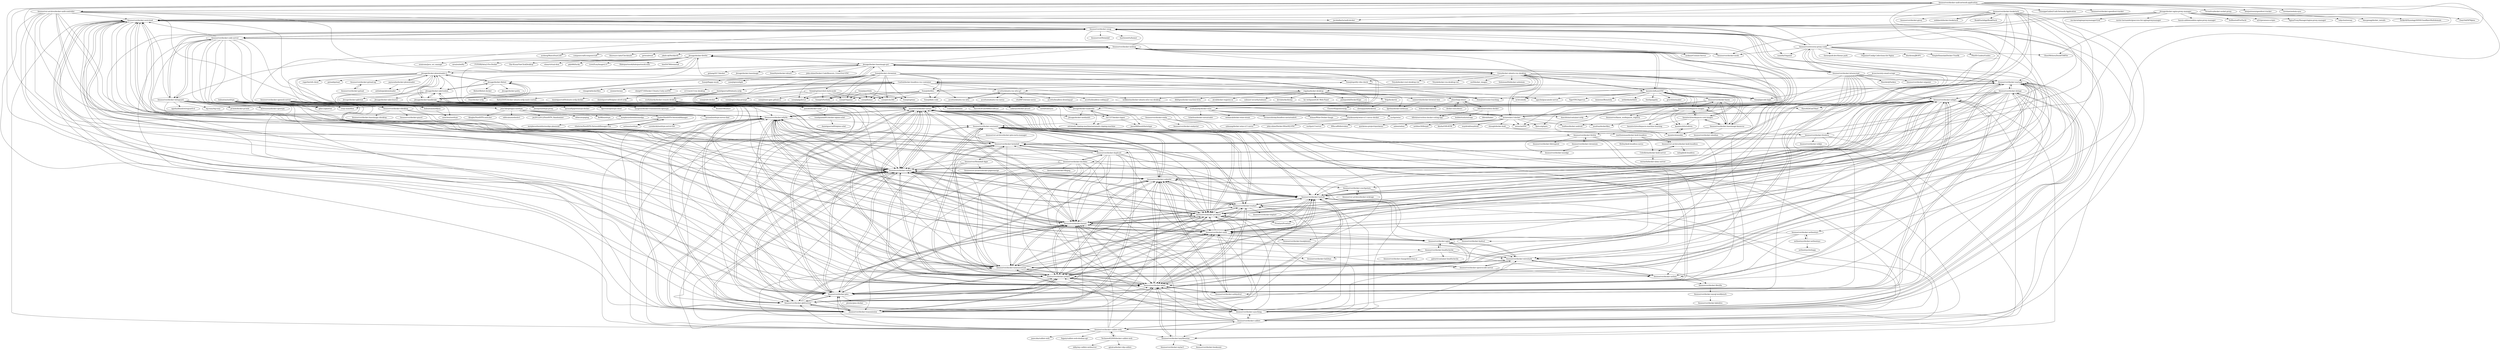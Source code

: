 digraph G {
"linuxserver/docker-bookstack" -> "solidnerd/docker-bookstack"
"linuxserver/docker-bookstack" -> "linuxserver/docker-nextcloud"
"linuxserver/docker-bookstack" -> "BookStackApp/BookStack" ["e"=1]
"linuxserver/docker-bookstack" -> "linuxserver/docker-calibre-web"
"linuxserver/docker-bookstack" -> "linuxserver/docker-mariadb"
"linuxserver/docker-bookstack" -> "linuxserver/docker-grocy" ["e"=1]
"linuxserver/docker-bookstack" -> "linuxserver/docker-duplicati"
"linuxserver/docker-bookstack" -> "linuxserver/docker-jellyfin"
"linuxserver/docker-bookstack" -> "linuxserver/docker-syncthing"
"linuxserver/docker-bookstack" -> "linuxserver/docker-heimdall"
"linuxserver/docker-bookstack" -> "linuxserver/docker-freshrss"
"linuxserver/docker-bookstack" -> "linuxserver/docker-mods" ["e"=1]
"linuxserver/docker-bookstack" -> "linuxserver/docker-code-server"
"linuxserver/docker-bookstack" -> "linuxserver/docker-calibre"
"linuxserver/docker-bookstack" -> "linuxserver/docker-sonarr"
"linuxserver/docker-code-server" -> "linuxserver/docker-nextcloud"
"linuxserver/docker-code-server" -> "linuxserver/docker-swag"
"linuxserver/docker-code-server" -> "linuxserver/docker-radarr"
"linuxserver/docker-code-server" -> "linuxserver/docker-sonarr"
"linuxserver/docker-code-server" -> "linuxserver/docker-homeassistant"
"linuxserver/docker-code-server" -> "linuxserver/docker-wireguard"
"linuxserver/docker-code-server" -> "linuxserver/docker-duplicati"
"linuxserver/docker-code-server" -> "linuxserver/docker-plex"
"linuxserver/docker-code-server" -> "linuxserver/docker-webtop"
"linuxserver/docker-code-server" -> "linuxserver/docker-mods" ["e"=1]
"linuxserver/docker-code-server" -> "linuxserver/docker-rdesktop"
"linuxserver/docker-code-server" -> "linuxserver/docker-heimdall"
"linuxserver/docker-code-server" -> "linuxserver/docker-jellyfin"
"linuxserver/docker-code-server" -> "linuxserver/docker-openvscode-server"
"linuxserver/docker-code-server" -> "linuxserver/docker-transmission"
"bubuntux/nordvpn" -> "bubuntux/nordlynx"
"bubuntux/nordvpn" -> "azinchen/nordvpn"
"bubuntux/nordvpn" -> "Joentje/nordvpn-proxy"
"bubuntux/nordvpn" -> "tprasadtp/protonvpn-docker" ["e"=1]
"bubuntux/nordvpn" -> "dperson/openvpn-client" ["e"=1]
"bubuntux/nordvpn" -> "linuxserver/docker-radarr"
"bubuntux/nordvpn" -> "haugene/docker-transmission-openvpn" ["e"=1]
"bubuntux/nordvpn" -> "linuxserver/docker-sonarr"
"bubuntux/nordvpn" -> "qdm12/gluetun" ["e"=1]
"bubuntux/nordvpn" -> "linuxserver/docker-qbittorrent"
"bubuntux/nordvpn" -> "linuxserver/docker-plex"
"bubuntux/nordvpn" -> "linuxserver/docker-lidarr"
"bubuntux/nordvpn" -> "linuxserver/docker-jackett"
"bubuntux/nordvpn" -> "Readarr/Readarr" ["e"=1]
"bubuntux/nordvpn" -> "jotyGill/openpyn-nordvpn"
"linuxserver-archive/docker-unifi-controller" -> "linuxserver/docker-unifi-network-application"
"linuxserver-archive/docker-unifi-controller" -> "linuxserver/docker-radarr"
"linuxserver-archive/docker-unifi-controller" -> "linuxserver/docker-sonarr"
"linuxserver-archive/docker-unifi-controller" -> "jacobalberty/unifi-docker" ["e"=1]
"linuxserver-archive/docker-unifi-controller" -> "linuxserver/docker-ombi"
"linuxserver-archive/docker-unifi-controller" -> "linuxserver/docker-tautulli"
"linuxserver-archive/docker-unifi-controller" -> "linuxserver/docker-plex"
"linuxserver-archive/docker-unifi-controller" -> "linuxserver/docker-nextcloud"
"linuxserver-archive/docker-unifi-controller" -> "linuxserver/docker-heimdall"
"linuxserver-archive/docker-unifi-controller" -> "linuxserver/docker-jackett"
"linuxserver-archive/docker-unifi-controller" -> "linuxserver/docker-bazarr"
"linuxserver-archive/docker-unifi-controller" -> "linuxserver/docker-lidarr"
"linuxserver-archive/docker-unifi-controller" -> "linuxserver/docker-prowlarr"
"linuxserver-archive/docker-unifi-controller" -> "linuxserver/docker-swag"
"linuxserver-archive/docker-unifi-controller" -> "linuxserver/docker-mariadb"
"linuxserver/docker-lidarr" -> "linuxserver/docker-radarr"
"linuxserver/docker-lidarr" -> "linuxserver/docker-bazarr"
"linuxserver/docker-lidarr" -> "linuxserver/docker-sonarr"
"linuxserver/docker-lidarr" -> "linuxserver/docker-prowlarr"
"linuxserver/docker-lidarr" -> "linuxserver/docker-readarr"
"linuxserver/docker-lidarr" -> "linuxserver/docker-jackett"
"linuxserver/docker-lidarr" -> "linuxserver/docker-tautulli"
"linuxserver/docker-lidarr" -> "linuxserver/docker-sabnzbd"
"linuxserver/docker-lidarr" -> "linuxserver/docker-ombi"
"linuxserver/docker-lidarr" -> "linuxserver/docker-overseerr"
"linuxserver/docker-lidarr" -> "linuxserver/docker-nzbhydra2"
"linuxserver/docker-lidarr" -> "linuxserver/docker-nzbget"
"linuxserver/docker-lidarr" -> "linuxserver/docker-homeassistant"
"linuxserver/docker-lidarr" -> "linuxserver/docker-lazylibrarian"
"linuxserver/docker-lidarr" -> "linuxserver/docker-plex"
"linuxserver/docker-bazarr" -> "linuxserver/docker-radarr"
"linuxserver/docker-bazarr" -> "linuxserver/docker-prowlarr"
"linuxserver/docker-bazarr" -> "linuxserver/docker-sonarr"
"linuxserver/docker-bazarr" -> "linuxserver/docker-lidarr"
"linuxserver/docker-bazarr" -> "linuxserver/docker-readarr"
"linuxserver/docker-bazarr" -> "linuxserver/docker-jackett"
"linuxserver/docker-bazarr" -> "linuxserver/docker-tautulli"
"linuxserver/docker-bazarr" -> "linuxserver/docker-sabnzbd"
"linuxserver/docker-bazarr" -> "linuxserver/docker-overseerr"
"linuxserver/docker-bazarr" -> "linuxserver/docker-ombi"
"linuxserver/docker-bazarr" -> "linuxserver/docker-homeassistant"
"linuxserver/docker-bazarr" -> "linuxserver/docker-nzbget"
"linuxserver/docker-bazarr" -> "linuxserver/docker-jellyfin"
"linuxserver/docker-bazarr" -> "linuxserver/docker-qbittorrent"
"linuxserver/docker-bazarr" -> "linuxserver/docker-plex"
"linuxserver/docker-jellyfin" -> "linuxserver/docker-radarr"
"linuxserver/docker-jellyfin" -> "linuxserver/docker-sonarr"
"linuxserver/docker-jellyfin" -> "linuxserver/docker-prowlarr"
"linuxserver/docker-jellyfin" -> "linuxserver/docker-nextcloud"
"linuxserver/docker-jellyfin" -> "linuxserver/docker-qbittorrent"
"linuxserver/docker-jellyfin" -> "linuxserver/docker-bazarr"
"linuxserver/docker-jellyfin" -> "linuxserver/docker-jackett"
"linuxserver/docker-jellyfin" -> "linuxserver/docker-plex"
"linuxserver/docker-jellyfin" -> "linuxserver/docker-homeassistant"
"linuxserver/docker-jellyfin" -> "linuxserver/docker-lidarr"
"linuxserver/docker-jellyfin" -> "linuxserver/docker-heimdall"
"linuxserver/docker-jellyfin" -> "linuxserver/docker-overseerr"
"linuxserver/docker-jellyfin" -> "linuxserver/docker-transmission"
"linuxserver/docker-jellyfin" -> "linuxserver/docker-sabnzbd"
"linuxserver/docker-jellyfin" -> "linuxserver/docker-readarr"
"linuxserver/reverse-proxy-confs" -> "linuxserver/docker-swag"
"linuxserver/reverse-proxy-confs" -> "linuxserver/docker-mods" ["e"=1]
"linuxserver/reverse-proxy-confs" -> "linuxserver/docker-letsencrypt"
"linuxserver/reverse-proxy-confs" -> "linuxserver/docker-nextcloud"
"linuxserver/reverse-proxy-confs" -> "themepark-dev/theme.park" ["e"=1]
"linuxserver/reverse-proxy-confs" -> "Organizr/Config-Collections-for-Nginx" ["e"=1]
"linuxserver/reverse-proxy-confs" -> "GhostWriters/DockSTARTer" ["e"=1]
"linuxserver/reverse-proxy-confs" -> "blacktwin/JBOPS" ["e"=1]
"linuxserver/reverse-proxy-confs" -> "causefx/Organizr" ["e"=1]
"linuxserver/reverse-proxy-confs" -> "linuxserver/docker-radarr"
"linuxserver/reverse-proxy-confs" -> "linuxserver/docker-sonarr"
"linuxserver/reverse-proxy-confs" -> "SimpleHomelab/Docker-Traefik" ["e"=1]
"linuxserver/reverse-proxy-confs" -> "linuxserver/docker-ombi"
"linuxserver/reverse-proxy-confs" -> "TRaSH-Guides/Guides" ["e"=1]
"linuxserver/reverse-proxy-confs" -> "HaveAGitGat/Tdarr" ["e"=1]
"jlesage/docker-firefox" -> "jlesage/docker-baseimage-gui"
"jlesage/docker-firefox" -> "m1k1o/neko" ["e"=1]
"jlesage/docker-firefox" -> "linuxserver/docker-webtop"
"jlesage/docker-firefox" -> "linuxserver/docker-firefox"
"jlesage/docker-firefox" -> "jlesage/docker-jdownloader-2"
"jlesage/docker-firefox" -> "fcwu/docker-ubuntu-vnc-desktop"
"jlesage/docker-firefox" -> "Hideipnetwork/hideipnetwork-web" ["e"=1]
"jlesage/docker-firefox" -> "bin456789/reinstall" ["e"=1]
"jlesage/docker-firefox" -> "semicons/java_oci_manage" ["e"=1]
"jlesage/docker-firefox" -> "nirui/sshwifty" ["e"=1]
"jlesage/docker-firefox" -> "P3TERX/Aria2-Pro-Docker" ["e"=1]
"jlesage/docker-firefox" -> "Har-Kuun/OneClickDesktop" ["e"=1]
"jlesage/docker-firefox" -> "vdsm/virtual-dsm" ["e"=1]
"jlesage/docker-firefox" -> "gdy666/lucky" ["e"=1]
"jlesage/docker-firefox" -> "icret/EasyImages2.0" ["e"=1]
"linuxserver/docker-calibre" -> "linuxserver/docker-calibre-web"
"linuxserver/docker-calibre" -> "linuxserver/docker-bazarr"
"linuxserver/docker-calibre" -> "linuxserver/docker-readarr"
"linuxserver/docker-calibre" -> "linuxserver/docker-lidarr"
"linuxserver/docker-calibre" -> "linuxserver/docker-tautulli"
"linuxserver/docker-calibre" -> "linuxserver/docker-homeassistant"
"linuxserver/docker-calibre" -> "linuxserver/docker-jackett"
"linuxserver/docker-calibre" -> "linuxserver/docker-sonarr"
"linuxserver/docker-calibre" -> "linuxserver/docker-radarr"
"linuxserver/docker-calibre" -> "linuxserver/docker-prowlarr"
"linuxserver/docker-calibre" -> "linuxserver/docker-syncthing"
"linuxserver/docker-calibre" -> "linuxserver/docker-ombi"
"linuxserver/docker-calibre" -> "linuxserver/docker-nzbget"
"linuxserver/docker-calibre" -> "linuxserver/docker-overseerr"
"linuxserver/docker-calibre" -> "linuxserver/docker-lazylibrarian"
"fcwu/docker-ubuntu-vnc-desktop" -> "ConSol/docker-headless-vnc-container"
"fcwu/docker-ubuntu-vnc-desktop" -> "novnc/noVNC" ["e"=1]
"fcwu/docker-ubuntu-vnc-desktop" -> "mviereck/x11docker"
"fcwu/docker-ubuntu-vnc-desktop" -> "Tiryoh/docker-ros2-desktop-vnc" ["e"=1]
"fcwu/docker-ubuntu-vnc-desktop" -> "budtmo/docker-android" ["e"=1]
"fcwu/docker-ubuntu-vnc-desktop" -> "kasmtech/KasmVNC"
"fcwu/docker-ubuntu-vnc-desktop" -> "jlesage/docker-baseimage-gui"
"fcwu/docker-ubuntu-vnc-desktop" -> "rogaha/docker-desktop"
"fcwu/docker-ubuntu-vnc-desktop" -> "jlesage/docker-firefox"
"fcwu/docker-ubuntu-vnc-desktop" -> "Tiryoh/docker-ros-desktop-vnc" ["e"=1]
"fcwu/docker-ubuntu-vnc-desktop" -> "linuxserver/docker-webtop"
"fcwu/docker-ubuntu-vnc-desktop" -> "jessfraz/dockerfiles" ["e"=1]
"fcwu/docker-ubuntu-vnc-desktop" -> "osrf/docker_images" ["e"=1]
"fcwu/docker-ubuntu-vnc-desktop" -> "accetto/ubuntu-vnc-xfce-g3"
"fcwu/docker-ubuntu-vnc-desktop" -> "SeleniumHQ/docker-selenium" ["e"=1]
"morpheusthewhite/nordpy" -> "morpheusthewhite/nordpy-plasmoid"
"rogaha/docker-desktop" -> "ConSol/docker-headless-vnc-container"
"rogaha/docker-desktop" -> "fcwu/docker-ubuntu-vnc-desktop"
"rogaha/docker-desktop" -> "fgrehm/docker-netbeans"
"rogaha/docker-desktop" -> "sameersbn/docker-browser-box"
"rogaha/docker-desktop" -> "subuser-security/subuser" ["e"=1]
"rogaha/docker-desktop" -> "kevinburke/doony" ["e"=1]
"rogaha/docker-desktop" -> "welkineins/docker-ubuntu-xfce-vnc-desktop"
"rogaha/docker-desktop" -> "lxc-webpanel/LXC-Web-Panel" ["e"=1]
"rogaha/docker-desktop" -> "paimpozhil/DockerX2go"
"rogaha/docker-desktop" -> "Yelp/dockersh"
"rogaha/docker-desktop" -> "ahmetb/go-dexec"
"rogaha/docker-desktop" -> "dhiltgen/docker-machine-kvm" ["e"=1]
"rogaha/docker-desktop" -> "atcol/docker-registry-ui" ["e"=1]
"vfosterm/NordVPN-NetworkManager-Gui" -> "chadsr/NordVPN-NetworkManager"
"linuxserver/Heimdall-Apps" -> "linuxserver/docker-heimdall"
"linuxserver/Heimdall-Apps" -> "linuxserver/docker-radarr"
"linuxserver/Heimdall-Apps" -> "linuxserver-archive/docker-papermerge"
"linuxserver/Heimdall-Apps" -> "linuxserver/docker-homeassistant"
"linuxserver/Heimdall-Apps" -> "linuxserver/docker-jackett"
"jlesage/docker-nginx-proxy-manager" -> "ZoeyVid/NPMplus" ["e"=1]
"jlesage/docker-nginx-proxy-manager" -> "ma-karai/nginxproxymanagerGraf" ["e"=1]
"jlesage/docker-nginx-proxy-manager" -> "linuxserver/docker-nextcloud"
"jlesage/docker-nginx-proxy-manager" -> "xavier-hernandez/goaccess-for-nginxproxymanager" ["e"=1]
"jlesage/docker-nginx-proxy-manager" -> "hassio-addons/addon-nginx-proxy-manager" ["e"=1]
"jlesage/docker-nginx-proxy-manager" -> "SelfhostedPro/Yacht" ["e"=1]
"jlesage/docker-nginx-proxy-manager" -> "ej52/proxmox-scripts" ["e"=1]
"jlesage/docker-nginx-proxy-manager" -> "NginxProxyManager/nginx-proxy-manager" ["e"=1]
"jlesage/docker-nginx-proxy-manager" -> "tobychui/zoraxy" ["e"=1]
"jlesage/docker-nginx-proxy-manager" -> "bmcgonag/docker_installs" ["e"=1]
"jlesage/docker-nginx-proxy-manager" -> "GhostWriters/DockSTARTer" ["e"=1]
"jlesage/docker-nginx-proxy-manager" -> "linuxserver/docker-swag"
"jlesage/docker-nginx-proxy-manager" -> "linuxserver/reverse-proxy-confs"
"jlesage/docker-nginx-proxy-manager" -> "linuxserver/docker-heimdall"
"jlesage/docker-nginx-proxy-manager" -> "mrikirill/SynologyDDNSCloudflareMultidomain" ["e"=1]
"mrzool/nordvpn-server-find" -> "csrednicki/nordvpn-server-list"
"linuxserver/docker-heimdall" -> "linuxserver/docker-jackett"
"linuxserver/docker-heimdall" -> "linuxserver/docker-radarr"
"linuxserver/docker-heimdall" -> "linuxserver/docker-sonarr"
"linuxserver/docker-heimdall" -> "linuxserver/docker-lidarr"
"linuxserver/docker-heimdall" -> "linuxserver/docker-mariadb"
"linuxserver/docker-heimdall" -> "linuxserver/docker-jellyfin"
"linuxserver/docker-heimdall" -> "linuxserver/docker-bazarr"
"linuxserver/docker-heimdall" -> "linuxserver/docker-nextcloud"
"linuxserver/docker-heimdall" -> "linuxserver/Heimdall-Apps"
"linuxserver/docker-heimdall" -> "linuxserver/docker-overseerr"
"linuxserver/docker-heimdall" -> "linuxserver/docker-tautulli"
"linuxserver/docker-heimdall" -> "linuxserver/docker-prowlarr"
"linuxserver/docker-heimdall" -> "linuxserver/docker-duplicati"
"linuxserver/docker-heimdall" -> "linuxserver/docker-transmission"
"linuxserver/docker-heimdall" -> "linuxserver/docker-homeassistant"
"accetto/ubuntu-vnc-xfce" -> "accetto/ubuntu-vnc-xfce-g3"
"ehough/docker-kodi" -> "linuxserver-archive/docker-kodi-headless"
"ehough/docker-kodi" -> "matthuisman/docker-kodi-headless"
"danielguerra69/ubuntu-xrdp" -> "danchitnis/container-xrdp"
"danielguerra69/ubuntu-xrdp" -> "RattyDAVE/docker-ubuntu-xrdp-mate-custom"
"danielguerra69/ubuntu-xrdp" -> "danielguerra69/ubuntu-xrdp-docker"
"danielguerra69/ubuntu-xrdp" -> "danielguerra69/alpine-xfce4-xrdp"
"danielguerra69/ubuntu-xrdp" -> "frxyt/docker-xrdp"
"danielguerra69/ubuntu-xrdp" -> "scottyhardy/docker-remote-desktop"
"jlesage/docker-filebot" -> "jlesage/docker-mkvtoolnix"
"jlesage/docker-filebot" -> "filebot/filebot-docker"
"jlesage/docker-filebot" -> "jlesage/docker-handbrake"
"jlesage/docker-filebot" -> "jlesage/docker-putty"
"jlesage/docker-filebot" -> "jlesage/docker-jdownloader-2"
"linuxserver/docker-healthchecks" -> "linuxserver/docker-nginx"
"linuxserver/docker-healthchecks" -> "linuxserver/docker-fail2ban"
"linuxserver/docker-healthchecks" -> "linuxserver/docker-changedetection.io" ["e"=1]
"linuxserver/docker-healthchecks" -> "linuxserver/docker-wireshark"
"linuxserver/docker-healthchecks" -> "galexrt/container-healthchecks"
"linuxserver/docker-healthchecks" -> "linuxserver/docker-netbox"
"linuxserver/docker-pyload" -> "linuxserver/docker-pyload-ng"
"linuxserver/docker-wireguard" -> "linuxserver/docker-nextcloud"
"linuxserver/docker-wireguard" -> "linuxserver/docker-swag"
"linuxserver/docker-wireguard" -> "ngoduykhanh/wireguard-ui" ["e"=1]
"linuxserver/docker-wireguard" -> "wg-easy/wg-easy" ["e"=1]
"linuxserver/docker-wireguard" -> "linuxserver/docker-jellyfin"
"linuxserver/docker-wireguard" -> "linuxserver/docker-radarr"
"linuxserver/docker-wireguard" -> "linuxserver/docker-sonarr"
"linuxserver/docker-wireguard" -> "pi-hole/docker-pi-hole" ["e"=1]
"linuxserver/docker-wireguard" -> "linuxserver/docker-plex"
"linuxserver/docker-wireguard" -> "linuxserver/docker-qbittorrent"
"linuxserver/docker-wireguard" -> "linuxserver/docker-transmission"
"linuxserver/docker-wireguard" -> "linuxserver/docker-code-server"
"linuxserver/docker-wireguard" -> "crazy-max/diun" ["e"=1]
"linuxserver/docker-wireguard" -> "kylemanna/docker-openvpn" ["e"=1]
"linuxserver/docker-wireguard" -> "qdm12/gluetun" ["e"=1]
"linuxserver/docker-openssh-server" -> "linuxserver/docker-openvscode-server"
"linuxserver/docker-openssh-server" -> "panubo/docker-sshd"
"linuxserver/docker-openssh-server" -> "linuxserver/docker-fail2ban"
"linuxserver/docker-openssh-server" -> "linuxserver/docker-jackett"
"linuxserver/docker-openssh-server" -> "linuxserver/docker-radarr"
"linuxserver/docker-openssh-server" -> "linuxserver/docker-netbox"
"linuxserver/docker-openssh-server" -> "linuxserver/docker-sonarr"
"linuxserver/docker-openssh-server" -> "linuxserver/docker-rdesktop"
"linuxserver/docker-wireshark" -> "linuxserver/docker-netbox"
"linuxserver/docker-wireshark" -> "linuxserver/docker-filezilla"
"linuxserver/docker-wireshark" -> "linuxserver/docker-homeassistant"
"linuxserver/docker-wireshark" -> "linuxserver/docker-openvscode-server"
"linuxserver/docker-wireshark" -> "linuxserver/docker-nginx"
"linuxserver/docker-netbox" -> "linuxserver/docker-wireshark"
"linuxserver/docker-netbox" -> "linuxserver/docker-filezilla"
"solarkennedy/wine-x11-novnc-docker" -> "sykuang/docker-wine-x11-novnc"
"solarkennedy/wine-x11-novnc-docker" -> "john-shine/Docker-WineHQ-VNC"
"kasmtech/KasmVNC" -> "kasmtech/workspaces-images"
"kasmtech/KasmVNC" -> "kasmtech/workspaces-core-images"
"kasmtech/KasmVNC" -> "linuxserver/docker-webtop"
"kasmtech/KasmVNC" -> "linuxserver/docker-baseimage-kasmvnc"
"kasmtech/KasmVNC" -> "novnc/noVNC" ["e"=1]
"kasmtech/KasmVNC" -> "m1k1o/neko" ["e"=1]
"kasmtech/KasmVNC" -> "gravitl/netmaker" ["e"=1]
"kasmtech/KasmVNC" -> "TigerVNC/tigervnc" ["e"=1]
"kasmtech/KasmVNC" -> "fcwu/docker-ubuntu-vnc-desktop"
"kasmtech/KasmVNC" -> "Xpra-org/xpra" ["e"=1]
"kasmtech/KasmVNC" -> "apache/guacamole-server" ["e"=1]
"kasmtech/KasmVNC" -> "immense/Remotely" ["e"=1]
"kasmtech/KasmVNC" -> "netbirdio/netbird" ["e"=1]
"kasmtech/KasmVNC" -> "linuxserver/docker-kasm"
"kasmtech/KasmVNC" -> "fosrl/pangolin" ["e"=1]
"linuxserver/docker-swag" -> "linuxserver/reverse-proxy-confs"
"linuxserver/docker-swag" -> "linuxserver/docker-mods" ["e"=1]
"linuxserver/docker-swag" -> "linuxserver/docker-nextcloud"
"linuxserver/docker-swag" -> "linuxserver/docker-wireguard"
"linuxserver/docker-swag" -> "linuxserver/docker-plex"
"linuxserver/docker-swag" -> "linuxserver/docker-letsencrypt"
"linuxserver/docker-swag" -> "linuxserver/Heimdall" ["e"=1]
"linuxserver/docker-swag" -> "linuxserver/docker-radarr"
"linuxserver/docker-swag" -> "Prowlarr/Prowlarr" ["e"=1]
"linuxserver/docker-swag" -> "crazy-max/diun" ["e"=1]
"linuxserver/docker-swag" -> "bastienwirtz/homer" ["e"=1]
"linuxserver/docker-swag" -> "linuxserver/docker-jellyfin"
"linuxserver/docker-swag" -> "linuxserver/docker-code-server"
"linuxserver/docker-swag" -> "azukaar/Cosmos-Server" ["e"=1]
"linuxserver/docker-swag" -> "causefx/Organizr" ["e"=1]
"linuxserver/docker-rdesktop" -> "linuxserver/docker-baseimage-rdesktop"
"linuxserver/docker-rdesktop" -> "linuxserver/docker-wireshark"
"linuxserver/docker-rdesktop" -> "linuxserver/docker-guacd"
"linuxserver/docker-rdesktop" -> "linuxserver/docker-homeassistant"
"sameersbn/docker-browser-box" -> "fgrehm/docker-netbeans"
"linuxserver/docker-mysql-workbench" -> "linuxserver/docker-kdenlive"
"Soneji/docker-chromium" -> "Soneji/gocode-login"
"Soneji/docker-chromium" -> "Soneji/awesome-teaching"
"Soneji/docker-chromium" -> "Soneji/spotify-vibe-check"
"Soneji/docker-chromium" -> "Soneji/dotfiles"
"Soneji/docker-chromium" -> "Soneji/flappy-musk"
"Soneji/docker-chromium" -> "soneji/echo360"
"Soneji/docker-chromium" -> "soneji/pigallery2"
"Soneji/docker-chromium" -> "Soneji/GPortfolio"
"Soneji/docker-chromium" -> "Soneji/kids-code"
"Soneji/docker-chromium" -> "Soneji/uptime"
"Soneji/docker-chromium" -> "Soneji/uptimerobot-dark-mode"
"Soneji/docker-chromium" -> "soneji/greenlight"
"Soneji/docker-chromium" -> "soneji/ufw-docker"
"Soneji/docker-chromium" -> "soneji/Organizr"
"Soneji/docker-chromium" -> "soneji/homer"
"Yelp/dockersh" -> "sleeepyjack/dockersh"
"Yelp/dockersh" -> "ClusterHQ/powerstrip" ["e"=1]
"matthuisman/docker-kodi-headless" -> "Celedhrim/docker-kodi-server"
"matthuisman/docker-kodi-headless" -> "fhriley/kodi-headless-novnc"
"matthuisman/docker-kodi-headless" -> "linuxserver-archive/docker-kodi-headless"
"scottyhardy/docker-remote-desktop" -> "scottyhardy/docker-wine"
"Soneji/portfolio" -> "soneji/pigallery2"
"Soneji/portfolio" -> "soneji/echo360"
"Soneji/portfolio" -> "Soneji/awesome-teaching"
"Soneji/portfolio" -> "Soneji/uptime"
"Soneji/portfolio" -> "Soneji/GPortfolio"
"Soneji/portfolio" -> "soneji/Organizr"
"Soneji/portfolio" -> "soneji/homer"
"linuxserver/docker-netbootxyz" -> "netbootxyz/docker-netbootxyz"
"linuxserver/docker-netbootxyz" -> "linuxserver/docker-netbox"
"linuxserver/docker-netbootxyz" -> "linuxserver/docker-wireshark"
"linuxserver/docker-netbootxyz" -> "linuxserver/docker-nginx"
"Celedhrim/docker-kodi-server" -> "linuxserver-archive/docker-kodi-headless"
"Celedhrim/docker-kodi-server" -> "wernerb/docker-xbmc-server"
"linuxserver/docker-nzbhydra2" -> "linuxserver/docker-nzbget"
"linuxserver/docker-nzbhydra2" -> "linuxserver/docker-ombi"
"linuxserver/docker-nzbhydra2" -> "linuxserver/docker-sabnzbd"
"linuxserver/docker-nzbhydra2" -> "linuxserver/docker-lidarr"
"Soneji/dotfiles" -> "Soneji/spotify-vibe-check"
"Soneji/dotfiles" -> "Soneji/awesome-teaching"
"Soneji/dotfiles" -> "Soneji/gocode-login"
"Soneji/dotfiles" -> "soneji/echo360"
"Soneji/dotfiles" -> "soneji/pigallery2"
"Soneji/dotfiles" -> "Soneji/GPortfolio"
"Soneji/dotfiles" -> "soneji/Organizr"
"Soneji/dotfiles" -> "soneji/homer"
"Soneji/dotfiles" -> "Soneji/kids-code"
"Soneji/spotify-vibe-check" -> "Soneji/awesome-teaching"
"Soneji/spotify-vibe-check" -> "Soneji/dotfiles"
"Soneji/spotify-vibe-check" -> "Soneji/gocode-login"
"kcsoc/society-email-scrape" -> "Soneji/spotify-vibe-check"
"kcsoc/society-email-scrape" -> "Soneji/gocode-login"
"kcsoc/society-email-scrape" -> "Soneji/awesome-teaching"
"Soneji/uptimerobot-dark-mode" -> "soneji/Organizr"
"Soneji/uptimerobot-dark-mode" -> "soneji/homer"
"Soneji/uptimerobot-dark-mode" -> "soneji/echo360"
"Soneji/uptimerobot-dark-mode" -> "soneji/ufw-docker"
"Soneji/uptimerobot-dark-mode" -> "soneji/noor-gate.github.io"
"Soneji/uptimerobot-dark-mode" -> "soneji/pigallery2"
"Soneji/uptimerobot-dark-mode" -> "Soneji/GPortfolio"
"Soneji/uptimerobot-dark-mode" -> "soneji/spaceship-prompt"
"kasmtech/workspaces-images" -> "kasmtech/workspaces-core-images"
"kasmtech/workspaces-images" -> "kasmtech/KasmVNC"
"kasmtech/workspaces-images" -> "kasmtech/ansible"
"kasmtech/workspaces-images" -> "linuxserver/docker-kasm"
"kasmtech/workspaces-images" -> "linuxserver/docker-baseimage-kasmvnc"
"kasmtech/workspaces-images" -> "kasmtech/terraform"
"kasmtech/workspaces-images" -> "linuxserver/kasm_workspaces_registry"
"kasmtech/workspaces-images" -> "linuxserver/docker-webtop"
"kasmtech/workspaces-images" -> "danchitnis/container-xrdp"
"kasmtech/workspaces-images" -> "kasmtech/workspaces-machine-learning"
"linuxserver/docker-homeassistant" -> "linuxserver/docker-bazarr"
"linuxserver/docker-homeassistant" -> "linuxserver/docker-prowlarr"
"linuxserver/docker-homeassistant" -> "linuxserver/docker-readarr"
"linuxserver/docker-homeassistant" -> "linuxserver/docker-lidarr"
"linuxserver/docker-homeassistant" -> "linuxserver/docker-radarr"
"linuxserver/docker-homeassistant" -> "linuxserver/docker-wireshark"
"linuxserver/docker-homeassistant" -> "linuxserver/docker-syncthing"
"linuxserver/docker-homeassistant" -> "linuxserver/docker-overseerr"
"linuxserver/docker-homeassistant" -> "linuxserver/docker-jellyfin"
"linuxserver/docker-homeassistant" -> "linuxserver/docker-sonarr"
"linuxserver/docker-homeassistant" -> "linuxserver/docker-nextcloud"
"linuxserver/docker-homeassistant" -> "linuxserver/docker-jackett"
"linuxserver/docker-homeassistant" -> "linuxserver/docker-mariadb"
"linuxserver/docker-homeassistant" -> "linuxserver/docker-tautulli"
"linuxserver/docker-homeassistant" -> "linuxserver/docker-ombi"
"linuxserver/docker-plex" -> "linuxserver/docker-sonarr"
"linuxserver/docker-plex" -> "linuxserver/docker-radarr"
"linuxserver/docker-plex" -> "linuxserver/docker-tautulli"
"linuxserver/docker-plex" -> "linuxserver/docker-jackett"
"linuxserver/docker-plex" -> "linuxserver/docker-bazarr"
"linuxserver/docker-plex" -> "linuxserver/docker-sabnzbd"
"linuxserver/docker-plex" -> "linuxserver/docker-prowlarr"
"linuxserver/docker-plex" -> "linuxserver/docker-jellyfin"
"linuxserver/docker-plex" -> "linuxserver/docker-transmission"
"linuxserver/docker-plex" -> "plexinc/pms-docker" ["e"=1]
"linuxserver/docker-plex" -> "linuxserver/docker-nextcloud"
"linuxserver/docker-plex" -> "linuxserver/docker-lidarr"
"linuxserver/docker-plex" -> "linuxserver/docker-qbittorrent"
"linuxserver/docker-plex" -> "linuxserver/docker-nzbget"
"linuxserver/docker-plex" -> "linuxserver/docker-ombi"
"linuxserver/docker-nzbget" -> "linuxserver/docker-ombi"
"linuxserver/docker-nzbget" -> "linuxserver/docker-nzbhydra2"
"linuxserver/docker-nzbget" -> "linuxserver/docker-sonarr"
"linuxserver/docker-nzbget" -> "linuxserver/docker-tautulli"
"linuxserver/docker-nzbget" -> "linuxserver/docker-radarr"
"linuxserver/docker-nzbget" -> "linuxserver/docker-bazarr"
"linuxserver/docker-nzbget" -> "linuxserver/docker-sabnzbd"
"linuxserver/docker-nzbget" -> "linuxserver/docker-lidarr"
"linuxserver/docker-nzbget" -> "linuxserver/docker-hydra2"
"linuxserver/docker-nzbget" -> "linuxserver/docker-jackett"
"linuxserver/docker-nzbget" -> "linuxserver/docker-couchpotato"
"linuxserver/docker-nzbget" -> "linuxserver/docker-prowlarr"
"linuxserver/docker-nzbget" -> "linuxserver/docker-readarr"
"linuxserver/docker-nzbget" -> "linuxserver/docker-lazylibrarian"
"linuxserver/docker-nzbget" -> "linuxserver/docker-plex"
"linuxserver/docker-sonarr" -> "linuxserver/docker-radarr"
"linuxserver/docker-sonarr" -> "linuxserver/docker-prowlarr"
"linuxserver/docker-sonarr" -> "linuxserver/docker-jackett"
"linuxserver/docker-sonarr" -> "linuxserver/docker-bazarr"
"linuxserver/docker-sonarr" -> "linuxserver/docker-lidarr"
"linuxserver/docker-sonarr" -> "linuxserver/docker-sabnzbd"
"linuxserver/docker-sonarr" -> "linuxserver/docker-plex"
"linuxserver/docker-sonarr" -> "linuxserver/docker-tautulli"
"linuxserver/docker-sonarr" -> "linuxserver/docker-nzbget"
"linuxserver/docker-sonarr" -> "linuxserver/docker-qbittorrent"
"linuxserver/docker-sonarr" -> "linuxserver/docker-ombi"
"linuxserver/docker-sonarr" -> "linuxserver/docker-overseerr"
"linuxserver/docker-sonarr" -> "linuxserver/docker-jellyfin"
"linuxserver/docker-sonarr" -> "linuxserver/docker-readarr"
"linuxserver/docker-sonarr" -> "linuxserver/docker-transmission"
"linuxserver/docker-filezilla" -> "linuxserver/docker-mysql-workbench"
"linuxserver/docker-webtop" -> "kasmtech/KasmVNC"
"linuxserver/docker-webtop" -> "linuxserver/docker-baseimage-kasmvnc"
"linuxserver/docker-webtop" -> "m1k1o/neko" ["e"=1]
"linuxserver/docker-webtop" -> "linuxserver/docker-wireguard"
"linuxserver/docker-webtop" -> "aceberg/WatchYourLAN" ["e"=1]
"linuxserver/docker-webtop" -> "linuxserver/docker-code-server"
"linuxserver/docker-webtop" -> "linuxserver/docker-mods" ["e"=1]
"linuxserver/docker-webtop" -> "jlesage/docker-firefox"
"linuxserver/docker-webtop" -> "composecraft/composecraft" ["e"=1]
"linuxserver/docker-webtop" -> "azukaar/Cosmos-Server" ["e"=1]
"linuxserver/docker-webtop" -> "bluewave-labs/Checkmate" ["e"=1]
"linuxserver/docker-webtop" -> "kasmtech/workspaces-images"
"linuxserver/docker-webtop" -> "linuxserver/docker-swag"
"linuxserver/docker-webtop" -> "getwud/wud" ["e"=1]
"linuxserver/docker-webtop" -> "jokob-sk/NetAlertX" ["e"=1]
"linuxserver/docker-prowlarr" -> "linuxserver/docker-radarr"
"linuxserver/docker-prowlarr" -> "linuxserver/docker-sonarr"
"linuxserver/docker-prowlarr" -> "linuxserver/docker-bazarr"
"linuxserver/docker-prowlarr" -> "linuxserver/docker-readarr"
"linuxserver/docker-prowlarr" -> "linuxserver/docker-lidarr"
"linuxserver/docker-prowlarr" -> "linuxserver/docker-overseerr"
"linuxserver/docker-prowlarr" -> "linuxserver/docker-sabnzbd"
"linuxserver/docker-prowlarr" -> "linuxserver/docker-tautulli"
"linuxserver/docker-prowlarr" -> "linuxserver/docker-qbittorrent"
"linuxserver/docker-prowlarr" -> "linuxserver/docker-jackett"
"linuxserver/docker-prowlarr" -> "linuxserver/docker-jellyfin"
"linuxserver/docker-prowlarr" -> "linuxserver/docker-homeassistant"
"linuxserver/docker-prowlarr" -> "linuxserver/docker-plex"
"linuxserver/docker-prowlarr" -> "linuxserver/docker-nzbget"
"linuxserver/docker-prowlarr" -> "Prowlarr/Prowlarr" ["e"=1]
"linuxserver/docker-readarr" -> "linuxserver/docker-prowlarr"
"linuxserver/docker-readarr" -> "linuxserver/docker-lidarr"
"linuxserver/docker-readarr" -> "linuxserver/docker-bazarr"
"linuxserver/docker-readarr" -> "linuxserver/docker-overseerr"
"linuxserver/docker-readarr" -> "linuxserver/docker-radarr"
"linuxserver/docker-readarr" -> "linuxserver/docker-sonarr"
"linuxserver/docker-readarr" -> "linuxserver/docker-homeassistant"
"linuxserver/docker-readarr" -> "linuxserver/docker-tautulli"
"linuxserver/docker-readarr" -> "linuxserver/docker-doplarr"
"linuxserver/docker-readarr" -> "linuxserver/docker-jackett"
"linuxserver/docker-tautulli" -> "linuxserver/docker-ombi"
"linuxserver/docker-tautulli" -> "linuxserver/docker-radarr"
"linuxserver/docker-tautulli" -> "linuxserver/docker-sonarr"
"linuxserver/docker-tautulli" -> "linuxserver/docker-bazarr"
"linuxserver/docker-tautulli" -> "linuxserver/docker-jackett"
"linuxserver/docker-tautulli" -> "linuxserver/docker-nzbget"
"linuxserver/docker-tautulli" -> "linuxserver/docker-prowlarr"
"linuxserver/docker-tautulli" -> "linuxserver/docker-overseerr"
"linuxserver/docker-tautulli" -> "linuxserver/docker-lidarr"
"linuxserver/docker-tautulli" -> "linuxserver/docker-sabnzbd"
"linuxserver/docker-tautulli" -> "linuxserver/docker-plex"
"linuxserver/docker-tautulli" -> "linuxserver/docker-readarr"
"linuxserver/docker-tautulli" -> "linuxserver/docker-mariadb"
"linuxserver/docker-tautulli" -> "linuxserver/docker-hydra2"
"linuxserver/docker-tautulli" -> "linuxserver/docker-couchpotato"
"kasmtech/workspaces-core-images" -> "kasmtech/workspaces-images"
"kasmtech/workspaces-core-images" -> "kasmtech/terraform"
"kasmtech/workspaces-core-images" -> "kasmtech/ansible"
"kasmtech/workspaces-core-images" -> "kasmtech/KasmVNC"
"kasmtech/workspaces-core-images" -> "kasmtech/workspaces-machine-learning"
"kasmtech/workspaces-core-images" -> "linuxserver/docker-baseimage-kasmvnc"
"panubo/docker-sshd" -> "trashpanda001/docker-alpine-sshd"
"panubo/docker-sshd" -> "linuxserver/docker-openssh-server"
"linuxserver/docker-freshrss" -> "linuxserver/docker-overseerr"
"linuxserver/docker-freshrss" -> "linuxserver/docker-lazylibrarian"
"linuxserver/docker-freshrss" -> "linuxserver/docker-tautulli"
"linuxserver/docker-freshrss" -> "linuxserver/docker-heimdall"
"linuxserver/docker-freshrss" -> "linuxserver/docker-wikijs"
"linuxserver/docker-firefox" -> "linuxserver/docker-chromium"
"linuxserver/docker-firefox" -> "linuxserver/docker-netbox"
"linuxserver/docker-firefox" -> "linuxserver/docker-librespeed"
"linuxserver/docker-firefox" -> "linuxserver/docker-wireshark"
"linuxserver/docker-firefox" -> "linuxserver/docker-msedge"
"accetto/ubuntu-vnc-xfce-g3" -> "accetto/ubuntu-vnc-xfce"
"accetto/ubuntu-vnc-xfce-g3" -> "accetto/headless-coding-g3"
"accetto/ubuntu-vnc-xfce-g3" -> "accetto/xubuntu-vnc-novnc"
"accetto/ubuntu-vnc-xfce-g3" -> "vital987/chrome-novnc"
"accetto/ubuntu-vnc-xfce-g3" -> "accetto/headless-drawing-g3"
"linuxserver/docker-overseerr" -> "linuxserver/docker-prowlarr"
"linuxserver/docker-overseerr" -> "linuxserver/docker-tautulli"
"linuxserver/docker-overseerr" -> "linuxserver/docker-bazarr"
"linuxserver/docker-overseerr" -> "linuxserver/docker-readarr"
"linuxserver/docker-overseerr" -> "linuxserver/docker-radarr"
"linuxserver/docker-overseerr" -> "linuxserver/docker-sonarr"
"linuxserver/docker-overseerr" -> "linuxserver/docker-lidarr"
"linuxserver/docker-overseerr" -> "linuxserver/docker-sabnzbd"
"linuxserver/docker-overseerr" -> "linuxserver/docker-homeassistant"
"linuxserver/docker-overseerr" -> "linuxserver-archive/docker-plex-meta-manager"
"linuxserver/docker-overseerr" -> "linuxserver/docker-freshrss"
"kasmtech/terraform" -> "kasmtech/ansible"
"linuxserver/docker-couchpotato" -> "linuxserver-archive/docker-sickrage"
"linuxserver/docker-couchpotato" -> "linuxserver/docker-headphones"
"linuxserver/docker-couchpotato" -> "linuxserver/docker-nzbget"
"linuxserver/docker-couchpotato" -> "linuxserver/docker-sabnzbd"
"linuxserver/docker-couchpotato" -> "linuxserver/docker-tautulli"
"linuxserver/docker-couchpotato" -> "linuxserver/docker-sonarr"
"docker-exec/dexec" -> "ahmetb/go-dexec"
"suchja/wine" -> "suchja/x11server"
"linuxserver/docker-transmission" -> "linuxserver/docker-radarr"
"linuxserver/docker-transmission" -> "linuxserver/docker-jackett"
"linuxserver/docker-transmission" -> "linuxserver/docker-sonarr"
"linuxserver/docker-transmission" -> "linuxserver/docker-plex"
"linuxserver/docker-transmission" -> "linuxserver/docker-prowlarr"
"linuxserver/docker-transmission" -> "linuxserver/docker-jellyfin"
"linuxserver/docker-transmission" -> "linuxserver/docker-lidarr"
"linuxserver/docker-transmission" -> "linuxserver/docker-qbittorrent"
"linuxserver/docker-transmission" -> "linuxserver/docker-heimdall"
"linuxserver/docker-transmission" -> "linuxserver/docker-nzbget"
"linuxserver/docker-transmission" -> "linuxserver/docker-bazarr"
"linuxserver/docker-transmission" -> "linuxserver/docker-sabnzbd"
"linuxserver/docker-transmission" -> "linuxserver/docker-deluge"
"linuxserver/docker-transmission" -> "linuxserver/docker-readarr"
"linuxserver/docker-transmission" -> "linuxserver/docker-nextcloud"
"mviereck/x11docker" -> "fcwu/docker-ubuntu-vnc-desktop"
"mviereck/x11docker" -> "jessfraz/dockerfiles" ["e"=1]
"mviereck/x11docker" -> "ConSol/docker-headless-vnc-container"
"mviereck/x11docker" -> "Xpra-org/xpra" ["e"=1]
"mviereck/x11docker" -> "89luca89/distrobox" ["e"=1]
"mviereck/x11docker" -> "novnc/noVNC" ["e"=1]
"mviereck/x11docker" -> "jlesage/docker-baseimage-gui"
"mviereck/x11docker" -> "quickemu-project/quickemu" ["e"=1]
"mviereck/x11docker" -> "anbox/anbox" ["e"=1]
"mviereck/x11docker" -> "budtmo/docker-android" ["e"=1]
"mviereck/x11docker" -> "ehough/docker-kodi"
"mviereck/x11docker" -> "netblue30/firejail" ["e"=1]
"mviereck/x11docker" -> "kholia/OSX-KVM" ["e"=1]
"mviereck/x11docker" -> "waydroid/waydroid" ["e"=1]
"mviereck/x11docker" -> "linuxserver/docker-webtop"
"linuxserver/docker-syncthing" -> "linuxserver/docker-homeassistant"
"linuxserver/docker-syncthing" -> "linuxserver/docker-mariadb"
"linuxserver/docker-syncthing" -> "linuxserver/docker-lidarr"
"linuxserver/docker-syncthing" -> "linuxserver/docker-radarr"
"linuxserver/docker-syncthing" -> "linuxserver/docker-readarr"
"linuxserver/docker-syncthing" -> "linuxserver/docker-bazarr"
"linuxserver/docker-syncthing" -> "linuxserver/docker-prowlarr"
"linuxserver/docker-syncthing" -> "linuxserver/docker-sonarr"
"linuxserver/docker-syncthing" -> "linuxserver/docker-nextcloud"
"linuxserver/docker-syncthing" -> "linuxserver/docker-nginx"
"linuxserver/docker-syncthing" -> "linuxserver/docker-jellyfin"
"linuxserver/docker-syncthing" -> "linuxserver/docker-wireshark"
"linuxserver/docker-syncthing" -> "linuxserver/docker-tautulli"
"linuxserver/docker-syncthing" -> "linuxserver/docker-calibre"
"linuxserver/docker-syncthing" -> "linuxserver/docker-jackett"
"linuxserver/docker-openvscode-server" -> "linuxserver/docker-wireshark"
"linuxserver/docker-openvscode-server" -> "linuxserver/docker-netbox"
"linuxserver/docker-deluge" -> "linuxserver/docker-sonarr"
"linuxserver/docker-deluge" -> "linuxserver/docker-radarr"
"linuxserver/docker-deluge" -> "linuxserver/docker-jackett"
"linuxserver/docker-deluge" -> "linuxserver/docker-bazarr"
"linuxserver/docker-deluge" -> "linuxserver/docker-nzbget"
"linuxserver/docker-deluge" -> "linuxserver/docker-prowlarr"
"linuxserver/docker-deluge" -> "linuxserver/docker-lidarr"
"linuxserver/docker-deluge" -> "linuxserver/docker-mariadb"
"linuxserver/docker-deluge" -> "linuxserver/docker-sabnzbd"
"linuxserver/docker-deluge" -> "linuxserver/docker-homeassistant"
"linuxserver/docker-deluge" -> "linuxserver/docker-ombi"
"linuxserver/docker-deluge" -> "linuxserver/docker-heimdall"
"linuxserver/docker-deluge" -> "linuxserver/docker-tautulli"
"linuxserver/docker-deluge" -> "linuxserver/docker-plex"
"linuxserver/docker-deluge" -> "linuxserver/docker-transmission"
"ConSol/docker-headless-vnc-container" -> "fcwu/docker-ubuntu-vnc-desktop"
"ConSol/docker-headless-vnc-container" -> "novnc/noVNC" ["e"=1]
"ConSol/docker-headless-vnc-container" -> "rogaha/docker-desktop"
"ConSol/docker-headless-vnc-container" -> "mviereck/x11docker"
"ConSol/docker-headless-vnc-container" -> "accetto/ubuntu-vnc-xfce-g3"
"ConSol/docker-headless-vnc-container" -> "chenjr0719/Docker-Ubuntu-Unity-noVNC"
"ConSol/docker-headless-vnc-container" -> "accetto/ubuntu-vnc-xfce"
"ConSol/docker-headless-vnc-container" -> "kasmtech/KasmVNC"
"ConSol/docker-headless-vnc-container" -> "x11vnc/x11vnc-desktop"
"ConSol/docker-headless-vnc-container" -> "danielguerra69/ubuntu-xrdp"
"ConSol/docker-headless-vnc-container" -> "jlesage/docker-firefox"
"ConSol/docker-headless-vnc-container" -> "vimagick/dockerfiles" ["e"=1]
"ConSol/docker-headless-vnc-container" -> "siomiz/chrome"
"ConSol/docker-headless-vnc-container" -> "apache/guacamole-server" ["e"=1]
"ConSol/docker-headless-vnc-container" -> "welkineins/docker-ubuntu-xfce-vnc-desktop"
"linuxserver/docker-pyload-ng" -> "linuxserver/docker-pyload"
"linuxserver/docker-sabnzbd" -> "linuxserver/docker-sonarr"
"linuxserver/docker-sabnzbd" -> "linuxserver/docker-radarr"
"linuxserver/docker-sabnzbd" -> "linuxserver/docker-prowlarr"
"linuxserver/docker-sabnzbd" -> "linuxserver/docker-bazarr"
"linuxserver/docker-sabnzbd" -> "linuxserver/docker-tautulli"
"linuxserver/docker-sabnzbd" -> "linuxserver/docker-lidarr"
"linuxserver/docker-sabnzbd" -> "linuxserver/docker-nzbhydra2"
"linuxserver/docker-sabnzbd" -> "linuxserver/docker-jackett"
"linuxserver/docker-sabnzbd" -> "linuxserver/docker-nzbget"
"linuxserver/docker-sabnzbd" -> "linuxserver/docker-overseerr"
"linuxserver/docker-sabnzbd" -> "linuxserver/docker-plex"
"linuxserver/docker-sabnzbd" -> "linuxserver/docker-couchpotato"
"linuxserver/docker-sabnzbd" -> "linuxserver/docker-ombi"
"linuxserver/docker-sabnzbd" -> "linuxserver/docker-readarr"
"linuxserver/docker-sabnzbd" -> "linuxserver/docker-jellyfin"
"linuxserver/docker-mariadb" -> "linuxserver/docker-nextcloud"
"linuxserver/docker-mariadb" -> "linuxserver/docker-nginx"
"linuxserver/docker-mariadb" -> "linuxserver/docker-ombi"
"linuxserver/docker-mariadb" -> "linuxserver/docker-syncthing"
"linuxserver/docker-mariadb" -> "linuxserver/docker-tautulli"
"linuxserver/docker-mariadb" -> "linuxserver/docker-lidarr"
"linuxserver/docker-mariadb" -> "linuxserver/docker-heimdall"
"linuxserver/docker-mariadb" -> "linuxserver/docker-radarr"
"linuxserver/docker-mariadb" -> "linuxserver/docker-jackett"
"linuxserver/docker-mariadb" -> "linuxserver/docker-homeassistant"
"linuxserver/docker-mariadb" -> "linuxserver/docker-deluge"
"linuxserver/docker-mariadb" -> "linuxserver/docker-nzbhydra2"
"linuxserver/docker-mariadb" -> "linuxserver/docker-bazarr"
"linuxserver/docker-mariadb" -> "linuxserver/docker-plex"
"linuxserver/docker-mariadb" -> "linuxserver/docker-wireshark"
"linuxserver/docker-nginx" -> "linuxserver/docker-mariadb"
"linuxserver/docker-nginx" -> "linuxserver/docker-ombi"
"linuxserver/docker-nginx" -> "linuxserver/docker-wireshark"
"linuxserver/docker-nginx" -> "linuxserver/docker-healthchecks"
"linuxserver/docker-nginx" -> "linuxserver/docker-lidarr"
"linuxserver/docker-nginx" -> "linuxserver/docker-nextcloud"
"linuxserver/docker-nginx" -> "linuxserver/docker-tautulli"
"linuxserver/docker-jackett" -> "linuxserver/docker-radarr"
"linuxserver/docker-jackett" -> "linuxserver/docker-sonarr"
"linuxserver/docker-jackett" -> "linuxserver/docker-lidarr"
"linuxserver/docker-jackett" -> "linuxserver/docker-bazarr"
"linuxserver/docker-jackett" -> "linuxserver/docker-tautulli"
"linuxserver/docker-jackett" -> "linuxserver/docker-ombi"
"linuxserver/docker-jackett" -> "linuxserver/docker-prowlarr"
"linuxserver/docker-jackett" -> "linuxserver/docker-plex"
"linuxserver/docker-jackett" -> "linuxserver/docker-sabnzbd"
"linuxserver/docker-jackett" -> "linuxserver/docker-transmission"
"linuxserver/docker-jackett" -> "linuxserver/docker-deluge"
"linuxserver/docker-jackett" -> "linuxserver/docker-heimdall"
"linuxserver/docker-jackett" -> "linuxserver/docker-jellyfin"
"linuxserver/docker-jackett" -> "linuxserver/docker-qbittorrent"
"linuxserver/docker-jackett" -> "linuxserver/docker-nzbget"
"bubuntux/nordlynx" -> "bubuntux/nordvpn"
"bubuntux/nordlynx" -> "azinchen/nordvpn"
"netbootxyz/docker-netbootxyz" -> "netbootxyz/webapp"
"netbootxyz/docker-netbootxyz" -> "linuxserver/docker-netbootxyz"
"linuxserver-archive/docker-sickrage" -> "linuxserver/docker-couchpotato"
"linuxserver-archive/docker-kodi-headless" -> "Celedhrim/docker-kodi-server"
"linuxserver-archive/docker-kodi-headless" -> "milaq/kodi-headless"
"kasmtech/ansible" -> "kasmtech/terraform"
"trashpanda001/docker-alpine-sshd" -> "danielguerra69/alpine-sshd"
"linuxserver/docker-baseimage-kasmvnc" -> "linuxserver/docker-kasm"
"linuxserver/docker-baseimage-kasmvnc" -> "linuxserver/docker-webtop"
"linuxserver/docker-baseimage-kasmvnc" -> "kasmtech/KasmVNC"
"linuxserver/docker-baseimage-kasmvnc" -> "kasmtech/workspaces-images"
"linuxserver/docker-baseimage-kasmvnc" -> "kasmtech/workspaces-core-images"
"linuxserver/docker-baseimage-kasmvnc" -> "linuxserver/docker-obsidian" ["e"=1]
"linuxserver/docker-baseimage-kasmvnc" -> "linuxserver/docker-firefox"
"linuxserver/docker-kasm" -> "linuxserver/docker-netbox"
"linuxserver/docker-kasm" -> "linuxserver/docker-baseimage-kasmvnc"
"linuxserver/docker-kasm" -> "kasmtech/workspaces-images"
"linuxserver/docker-kasm" -> "linuxserver/kasm_workspaces_registry"
"linuxserver/docker-kasm" -> "linuxserver/docker-homeassistant"
"linuxserver/docker-kasm" -> "kasmtech/terraform"
"ahmetb/go-dexec" -> "docker-exec/dexec"
"ahmetb/go-dexec" -> "bfirsh/serverless-docker"
"ahmetb/go-dexec" -> "bfirsh/serverless-docker-voting-app"
"ahmetb/go-dexec" -> "bobziuchkovski/writ" ["e"=1]
"linuxserver/docker-nextcloud" -> "linuxserver/docker-mariadb"
"linuxserver/docker-nextcloud" -> "linuxserver/docker-jellyfin"
"linuxserver/docker-nextcloud" -> "linuxserver/docker-radarr"
"linuxserver/docker-nextcloud" -> "linuxserver/docker-sonarr"
"linuxserver/docker-nextcloud" -> "linuxserver/docker-jackett"
"linuxserver/docker-nextcloud" -> "linuxserver/docker-plex"
"linuxserver/docker-nextcloud" -> "linuxserver/docker-homeassistant"
"linuxserver/docker-nextcloud" -> "linuxserver/docker-bazarr"
"linuxserver/docker-nextcloud" -> "linuxserver/docker-heimdall"
"linuxserver/docker-nextcloud" -> "linuxserver/docker-nginx"
"linuxserver/docker-nextcloud" -> "linuxserver/docker-lidarr"
"linuxserver/docker-nextcloud" -> "linuxserver/docker-swag"
"linuxserver/docker-nextcloud" -> "linuxserver/docker-prowlarr"
"linuxserver/docker-nextcloud" -> "linuxserver/docker-syncthing"
"linuxserver/docker-nextcloud" -> "linuxserver/docker-tautulli"
"Technosoft2000/docker-calibre-web" -> "oldiy/my-calibre-webserver"
"Technosoft2000/docker-calibre-web" -> "linuxserver/docker-calibre-web"
"Technosoft2000/docker-calibre-web" -> "aptalca/docker-rdp-calibre" ["e"=1]
"linuxserver/docker-unifi-network-application" -> "linuxserver-archive/docker-unifi-controller"
"linuxserver/docker-unifi-network-application" -> "jacobalberty/unifi-docker" ["e"=1]
"linuxserver/docker-unifi-network-application" -> "GiuseppeGalilei/Unifi-Network-Application"
"linuxserver/docker-unifi-network-application" -> "linuxserver/docker-prowlarr"
"linuxserver/docker-unifi-network-application" -> "linuxserver/docker-speedtest-tracker" ["e"=1]
"linuxserver/docker-unifi-network-application" -> "linuxserver/docker-nextcloud"
"linuxserver/docker-unifi-network-application" -> "Tecnativa/docker-socket-proxy" ["e"=1]
"linuxserver/docker-unifi-network-application" -> "alexjustesen/speedtest-tracker" ["e"=1]
"linuxserver/docker-unifi-network-application" -> "linuxserver/docker-radarr"
"linuxserver/docker-unifi-network-application" -> "linuxserver/docker-lidarr"
"linuxserver/docker-unifi-network-application" -> "linuxserver/docker-homeassistant"
"linuxserver/docker-unifi-network-application" -> "linuxserver/docker-netbootxyz"
"linuxserver/docker-unifi-network-application" -> "linuxserver/docker-sonarr"
"linuxserver/docker-unifi-network-application" -> "lovelaze/nebula-sync" ["e"=1]
"linuxserver/docker-unifi-network-application" -> "linuxserver/docker-jellyfin"
"linuxserver/docker-letsencrypt" -> "linuxserver/docker-nextcloud"
"linuxserver/docker-letsencrypt" -> "linuxserver/reverse-proxy-confs"
"linuxserver/docker-letsencrypt" -> "linuxserver/docker-mariadb"
"linuxserver/docker-letsencrypt" -> "linuxserver/docker-swag"
"linuxserver/docker-letsencrypt" -> "linuxserver/docker-tautulli"
"linuxserver/docker-letsencrypt" -> "linuxserver/docker-sonarr"
"linuxserver/docker-letsencrypt" -> "linuxserver/docker-nginx"
"linuxserver/docker-letsencrypt" -> "linuxserver/docker-radarr"
"linuxserver/docker-letsencrypt" -> "linuxserver/docker-plex"
"linuxserver/docker-letsencrypt" -> "linuxserver/docker-ombi"
"linuxserver/docker-letsencrypt" -> "linuxserver/docker-jackett"
"linuxserver/docker-letsencrypt" -> "linuxserver/docker-nzbget"
"linuxserver/docker-letsencrypt" -> "linuxserver/docker-duckdns"
"linuxserver/docker-letsencrypt" -> "Boerderij/Varken" ["e"=1]
"linuxserver/docker-letsencrypt" -> "linuxserver/docker-organizr"
"linuxserver/docker-lazylibrarian" -> "linuxserver/docker-lidarr"
"linuxserver/docker-lazylibrarian" -> "linuxserver/docker-mylar3"
"linuxserver/docker-lazylibrarian" -> "linuxserver/docker-booksonic"
"linuxserver/docker-lazylibrarian" -> "linuxserver/docker-bazarr"
"linuxserver/docker-chromium" -> "linuxserver/docker-firefox"
"linuxserver/docker-chromium" -> "linuxserver/docker-msedge"
"solidnerd/docker-bookstack" -> "linuxserver/docker-bookstack"
"linuxserver/docker-duckdns" -> "linuxserver/docker-jackett"
"linuxserver/docker-duckdns" -> "linuxserver/docker-nextcloud"
"linuxserver/docker-duckdns" -> "linuxserver/docker-syncthing"
"linuxserver/docker-duckdns" -> "linuxserver/docker-heimdall"
"linuxserver/docker-duckdns" -> "linuxserver/docker-transmission"
"linuxserver/docker-duckdns" -> "linuxserver/docker-duplicati"
"linuxserver/docker-duckdns" -> "linuxserver/docker-plex"
"linuxserver/docker-duckdns" -> "linuxserver/docker-jellyfin"
"linuxserver/docker-duckdns" -> "linuxserver/docker-bazarr"
"linuxserver/docker-duckdns" -> "linuxserver/docker-mariadb"
"linuxserver/docker-duckdns" -> "linuxserver/docker-ffmpeg" ["e"=1]
"linuxserver/docker-duckdns" -> "linuxserver/docker-nginx"
"linuxserver/docker-duckdns" -> "linuxserver/docker-radarr"
"linuxserver/docker-duckdns" -> "linuxserver/docker-prowlarr"
"linuxserver/docker-duckdns" -> "linuxserver/docker-homeassistant"
"bfirsh/serverless-docker" -> "bfirsh/serverless-docker-voting-app"
"bfirsh/serverless-docker" -> "ahmetb/go-dexec"
"bfirsh/serverless-docker" -> "buildertools/entropy"
"bfirsh/serverless-docker" -> "bfirsh/funker"
"linuxserver/docker-radarr" -> "linuxserver/docker-sonarr"
"linuxserver/docker-radarr" -> "linuxserver/docker-prowlarr"
"linuxserver/docker-radarr" -> "linuxserver/docker-jackett"
"linuxserver/docker-radarr" -> "linuxserver/docker-bazarr"
"linuxserver/docker-radarr" -> "linuxserver/docker-lidarr"
"linuxserver/docker-radarr" -> "linuxserver/docker-sabnzbd"
"linuxserver/docker-radarr" -> "linuxserver/docker-tautulli"
"linuxserver/docker-radarr" -> "linuxserver/docker-plex"
"linuxserver/docker-radarr" -> "linuxserver/docker-ombi"
"linuxserver/docker-radarr" -> "linuxserver/docker-jellyfin"
"linuxserver/docker-radarr" -> "linuxserver/docker-qbittorrent"
"linuxserver/docker-radarr" -> "linuxserver/docker-nzbget"
"linuxserver/docker-radarr" -> "linuxserver/docker-overseerr"
"linuxserver/docker-radarr" -> "linuxserver/docker-readarr"
"linuxserver/docker-radarr" -> "linuxserver/docker-transmission"
"linuxserver/docker-ombi" -> "linuxserver/docker-tautulli"
"linuxserver/docker-ombi" -> "linuxserver/docker-nzbget"
"linuxserver/docker-ombi" -> "linuxserver/docker-radarr"
"linuxserver/docker-ombi" -> "linuxserver/docker-nzbhydra2"
"linuxserver/docker-ombi" -> "linuxserver/docker-jackett"
"linuxserver/docker-ombi" -> "linuxserver/docker-sonarr"
"linuxserver/docker-ombi" -> "linuxserver/docker-lidarr"
"linuxserver/docker-ombi" -> "linuxserver/docker-bazarr"
"linuxserver/docker-ombi" -> "linuxserver/docker-mariadb"
"linuxserver/docker-ombi" -> "linuxserver/docker-hydra2"
"linuxserver/docker-ombi" -> "linuxserver/docker-sabnzbd"
"linuxserver/docker-ombi" -> "linuxserver/docker-headphones"
"linuxserver/docker-ombi" -> "linuxserver/docker-nginx"
"linuxserver/docker-ombi" -> "linuxserver/docker-prowlarr"
"jlesage/docker-baseimage-gui" -> "jlesage/docker-firefox"
"jlesage/docker-baseimage-gui" -> "gshang2017/docker" ["e"=1]
"jlesage/docker-baseimage-gui" -> "jlesage/docker-jdownloader-2"
"jlesage/docker-baseimage-gui" -> "jlesage/docker-baseimage"
"jlesage/docker-baseimage-gui" -> "jlesage/docker-makemkv"
"jlesage/docker-baseimage-gui" -> "jlesage/docker-handbrake"
"jlesage/docker-baseimage-gui" -> "linuxserver/docker-baseimage-kasmvnc"
"jlesage/docker-baseimage-gui" -> "mviereck/x11docker"
"jlesage/docker-baseimage-gui" -> "DomiStyle/docker-idrac6" ["e"=1]
"jlesage/docker-baseimage-gui" -> "fcwu/docker-ubuntu-vnc-desktop"
"jlesage/docker-baseimage-gui" -> "john-shine/Docker-CodeWeavers_CrossOver-VNC" ["e"=1]
"jlesage/docker-baseimage-gui" -> "Soneji/docker-chromium"
"jlesage/docker-baseimage-gui" -> "linuxserver/docker-webtop"
"jlesage/docker-baseimage-gui" -> "jlesage/docker-filebot"
"jlesage/docker-baseimage-gui" -> "scottyhardy/docker-wine"
"rix1337/docker-ripper" -> "jlesage/docker-makemkv"
"rix1337/docker-ripper" -> "automatic-ripping-machine/automatic-ripping-machine" ["e"=1]
"rix1337/docker-ripper" -> "JasonMillward/Autorippr"
"jaymoulin/docker-jdownloader" -> "antlafarge/jdownloader"
"jaymoulin/docker-jdownloader" -> "jlesage/docker-jdownloader-2"
"linuxserver/docker-calibre-web" -> "linuxserver/docker-calibre"
"linuxserver/docker-calibre-web" -> "janeczku/calibre-web" ["e"=1]
"linuxserver/docker-calibre-web" -> "linuxserver/docker-lidarr"
"linuxserver/docker-calibre-web" -> "fugary/calibre-web-douban-api" ["e"=1]
"linuxserver/docker-calibre-web" -> "linuxserver/docker-radarr"
"linuxserver/docker-calibre-web" -> "linuxserver/docker-sonarr"
"linuxserver/docker-calibre-web" -> "linuxserver/docker-bazarr"
"linuxserver/docker-calibre-web" -> "Technosoft2000/docker-calibre-web"
"linuxserver/docker-calibre-web" -> "linuxserver/docker-nextcloud"
"linuxserver/docker-calibre-web" -> "linuxserver/docker-qbittorrent"
"linuxserver/docker-calibre-web" -> "linuxserver/docker-jackett"
"linuxserver/docker-calibre-web" -> "linuxserver/docker-jellyfin"
"linuxserver/docker-calibre-web" -> "linuxserver/docker-plex"
"linuxserver/docker-calibre-web" -> "linuxserver/docker-lazylibrarian"
"linuxserver/docker-calibre-web" -> "linuxserver/docker-mariadb"
"linuxserver/docker-duplicati" -> "linuxserver/docker-heimdall"
"linuxserver/docker-duplicati" -> "linuxserver/docker-radarr"
"linuxserver/docker-duplicati" -> "linuxserver/docker-sonarr"
"linuxserver/docker-duplicati" -> "linuxserver/docker-bazarr"
"linuxserver/docker-duplicati" -> "linuxserver/docker-healthchecks"
"linuxserver/docker-duplicati" -> "linuxserver/docker-wireshark"
"linuxserver/docker-duplicati" -> "linuxserver/docker-syncthing"
"linuxserver/docker-duplicati" -> "linuxserver/docker-jackett"
"linuxserver/docker-duplicati" -> "linuxserver/docker-lidarr"
"linuxserver/docker-duplicati" -> "linuxserver/docker-duckdns"
"linuxserver/docker-duplicati" -> "linuxserver/docker-ombi"
"linuxserver/docker-duplicati" -> "linuxserver/docker-tautulli"
"linuxserver/docker-duplicati" -> "linuxserver/docker-jellyfin"
"linuxserver/docker-duplicati" -> "linuxserver/docker-nzbget"
"linuxserver/docker-duplicati" -> "linuxserver/docker-nextcloud"
"scottyhardy/docker-wine" -> "scottyhardy/docker-remote-desktop"
"scottyhardy/docker-wine" -> "tickelton/docker-metatrader" ["e"=1]
"scottyhardy/docker-wine" -> "webanck/docker-wine-steam"
"scottyhardy/docker-wine" -> "nevmerzhitsky/headless-metatrader4" ["e"=1]
"scottyhardy/docker-wine" -> "solarkennedy/wine-x11-novnc-docker"
"scottyhardy/docker-wine" -> "mviereck/x11docker"
"scottyhardy/docker-wine" -> "leimao/Wine-Docker-Image"
"scottyhardy/docker-wine" -> "jlesage/docker-baseimage-gui"
"scottyhardy/docker-wine" -> "suchja/wine"
"jotyGill/openpyn-nordvpn" -> "nstinus/nordvpn"
"jotyGill/openpyn-nordvpn" -> "chadsr/NordVPN-NetworkManager"
"jotyGill/openpyn-nordvpn" -> "mrzool/nordvpn-server-find"
"jotyGill/openpyn-nordvpn" -> "kboghe/NordVPN-switcher"
"jotyGill/openpyn-nordvpn" -> "morpheusthewhite/nordpy"
"jotyGill/openpyn-nordvpn" -> "editicalu/nordselect"
"jotyGill/openpyn-nordvpn" -> "jm20122012/NordVPN_Randomizer"
"jotyGill/openpyn-nordvpn" -> "drbeco/vpnping"
"jotyGill/openpyn-nordvpn" -> "lbr88/nordvpn"
"jotyGill/openpyn-nordvpn" -> "bubuntux/nordvpn"
"linuxserver/docker-qbittorrent" -> "linuxserver/docker-sonarr"
"linuxserver/docker-qbittorrent" -> "linuxserver/docker-radarr"
"linuxserver/docker-qbittorrent" -> "linuxserver/docker-prowlarr"
"linuxserver/docker-qbittorrent" -> "linuxserver/docker-jellyfin"
"linuxserver/docker-qbittorrent" -> "linuxserver/docker-bazarr"
"linuxserver/docker-qbittorrent" -> "linuxserver/docker-jackett"
"linuxserver/docker-qbittorrent" -> "linuxserver/docker-plex"
"linuxserver/docker-qbittorrent" -> "linuxserver/docker-lidarr"
"linuxserver/docker-qbittorrent" -> "linuxserver/docker-transmission"
"linuxserver/docker-qbittorrent" -> "linuxserver/docker-readarr"
"linuxserver/docker-qbittorrent" -> "linuxserver/docker-nextcloud"
"linuxserver/docker-qbittorrent" -> "linuxserver/docker-sabnzbd"
"linuxserver/docker-qbittorrent" -> "linuxserver/docker-homeassistant"
"linuxserver/docker-qbittorrent" -> "linuxserver/docker-syncthing"
"linuxserver/docker-qbittorrent" -> "linuxserver/docker-tautulli"
"linuxserver/docker-emby" -> "linuxserver/docker-overseerr"
"linuxserver/docker-emby" -> "linuxserver/docker-embystat"
"linuxserver/docker-emby" -> "linuxserver/docker-homeassistant"
"linuxserver/docker-emby" -> "linuxserver/docker-readarr"
"linuxserver/docker-emby" -> "linuxserver/docker-lidarr"
"jlesage/docker-handbrake" -> "jlesage/docker-makemkv"
"jlesage/docker-handbrake" -> "jlesage/docker-mkvtoolnix"
"jlesage/docker-handbrake" -> "jlesage/docker-filebot"
"jlesage/docker-handbrake" -> "jlesage/docker-jdownloader-2"
"jlesage/docker-handbrake" -> "HaveAGitGat/Tdarr" ["e"=1]
"jlesage/docker-handbrake" -> "Unmanic/unmanic" ["e"=1]
"jlesage/docker-handbrake" -> "linuxserver/docker-plex"
"jlesage/docker-handbrake" -> "rix1337/docker-ripper"
"jlesage/docker-handbrake" -> "jlesage/docker-baseimage-gui"
"jlesage/docker-handbrake" -> "linuxserver/docker-radarr"
"jlesage/docker-handbrake" -> "HaveAGitGat/HBBatchBeast" ["e"=1]
"jlesage/docker-handbrake" -> "linuxserver/docker-sonarr"
"jlesage/docker-handbrake" -> "mikenye/docker-picard"
"jlesage/docker-handbrake" -> "meeb/tubesync" ["e"=1]
"jlesage/docker-handbrake" -> "automatic-ripping-machine/automatic-ripping-machine" ["e"=1]
"chadsr/NordVPN-NetworkManager" -> "nstinus/nordvpn"
"chadsr/NordVPN-NetworkManager" -> "vfosterm/NordVPN-NetworkManager-Gui"
"jlesage/docker-jdownloader-2" -> "jaymoulin/docker-jdownloader"
"jlesage/docker-jdownloader-2" -> "jlesage/docker-handbrake"
"jlesage/docker-jdownloader-2" -> "jlesage/docker-filebot"
"jlesage/docker-jdownloader-2" -> "jlesage/docker-baseimage-gui"
"jlesage/docker-jdownloader-2" -> "jlesage/docker-makemkv"
"jlesage/docker-jdownloader-2" -> "jlesage/docker-mkvtoolnix"
"jlesage/docker-jdownloader-2" -> "linuxserver/docker-prowlarr"
"jlesage/docker-jdownloader-2" -> "linuxserver/docker-calibre"
"jlesage/docker-jdownloader-2" -> "rogerfar/rdt-client" ["e"=1]
"jlesage/docker-jdownloader-2" -> "linuxserver/docker-jellyfin"
"jlesage/docker-jdownloader-2" -> "linuxserver/docker-qbittorrent"
"jlesage/docker-jdownloader-2" -> "pyload/pyload" ["e"=1]
"jlesage/docker-jdownloader-2" -> "antlafarge/jdownloader"
"jlesage/docker-jdownloader-2" -> "linuxserver/docker-calibre-web"
"jlesage/docker-jdownloader-2" -> "linuxserver/docker-pyload-ng"
"jlesage/docker-makemkv" -> "jlesage/docker-handbrake"
"jlesage/docker-makemkv" -> "jlesage/docker-mkvtoolnix"
"jlesage/docker-makemkv" -> "rix1337/docker-ripper"
"jlesage/docker-makemkv" -> "jlesage/docker-filebot"
"jlesage/docker-makemkv" -> "jlesage/docker-jdownloader-2"
"jlesage/docker-makemkv" -> "JasonMillward/Autorippr"
"jlesage/docker-makemkv" -> "automatic-ripping-machine/automatic-ripping-machine" ["e"=1]
"jlesage/docker-makemkv" -> "jlesage/docker-baseimage-gui"
"jlesage/docker-makemkv" -> "jlesage/docker-mediainfo"
"nstinus/nordvpn" -> "chadsr/NordVPN-NetworkManager"
"jlesage/docker-mkvtoolnix" -> "jlesage/docker-mediainfo"
"jlesage/docker-mkvtoolnix" -> "jlesage/docker-filebot"
"jlesage/docker-mkvtoolnix" -> "jlesage/docker-makemkv"
"jlesage/docker-mkvtoolnix" -> "jlesage/docker-mkvcleaver"
"jlesage/docker-mkvtoolnix" -> "jlesage/docker-handbrake"
"jlesage/docker-mkvtoolnix" -> "jlesage/docker-qdirstat"
"linuxserver/docker-bookstack" ["l"="11.828,-11.435"]
"solidnerd/docker-bookstack" ["l"="11.89,-11.4"]
"linuxserver/docker-nextcloud" ["l"="11.759,-11.492"]
"BookStackApp/BookStack" ["l"="12.607,-8.769"]
"linuxserver/docker-calibre-web" ["l"="11.849,-11.447"]
"linuxserver/docker-mariadb" ["l"="11.781,-11.507"]
"linuxserver/docker-grocy" ["l"="12.9,-8.536"]
"linuxserver/docker-duplicati" ["l"="11.767,-11.51"]
"linuxserver/docker-jellyfin" ["l"="11.79,-11.456"]
"linuxserver/docker-syncthing" ["l"="11.794,-11.504"]
"linuxserver/docker-heimdall" ["l"="11.77,-11.477"]
"linuxserver/docker-freshrss" ["l"="11.869,-11.475"]
"linuxserver/docker-mods" ["l"="12.557,-6.399"]
"linuxserver/docker-code-server" ["l"="11.732,-11.447"]
"linuxserver/docker-calibre" ["l"="11.837,-11.47"]
"linuxserver/docker-sonarr" ["l"="11.79,-11.489"]
"linuxserver/docker-swag" ["l"="11.702,-11.465"]
"linuxserver/docker-radarr" ["l"="11.781,-11.471"]
"linuxserver/docker-homeassistant" ["l"="11.777,-11.491"]
"linuxserver/docker-wireguard" ["l"="11.733,-11.411"]
"linuxserver/docker-plex" ["l"="11.766,-11.461"]
"linuxserver/docker-webtop" ["l"="11.672,-11.335"]
"linuxserver/docker-rdesktop" ["l"="11.722,-11.567"]
"linuxserver/docker-openvscode-server" ["l"="11.727,-11.546"]
"linuxserver/docker-transmission" ["l"="11.776,-11.443"]
"bubuntux/nordvpn" ["l"="11.679,-11.516"]
"bubuntux/nordlynx" ["l"="11.635,-11.535"]
"azinchen/nordvpn" ["l"="11.632,-11.559"]
"Joentje/nordvpn-proxy" ["l"="11.607,-11.522"]
"tprasadtp/protonvpn-docker" ["l"="-52.273,7.694"]
"dperson/openvpn-client" ["l"="12.842,-6.328"]
"haugene/docker-transmission-openvpn" ["l"="12.776,-6.393"]
"qdm12/gluetun" ["l"="12.179,-9.094"]
"linuxserver/docker-qbittorrent" ["l"="11.798,-11.439"]
"linuxserver/docker-lidarr" ["l"="11.804,-11.492"]
"linuxserver/docker-jackett" ["l"="11.795,-11.477"]
"Readarr/Readarr" ["l"="12.736,-6.435"]
"jotyGill/openpyn-nordvpn" ["l"="11.573,-11.606"]
"linuxserver-archive/docker-unifi-controller" ["l"="11.79,-11.532"]
"linuxserver/docker-unifi-network-application" ["l"="11.82,-11.542"]
"jacobalberty/unifi-docker" ["l"="-16.894,-39.711"]
"linuxserver/docker-ombi" ["l"="11.801,-11.513"]
"linuxserver/docker-tautulli" ["l"="11.808,-11.503"]
"linuxserver/docker-bazarr" ["l"="11.807,-11.479"]
"linuxserver/docker-prowlarr" ["l"="11.804,-11.467"]
"linuxserver/docker-readarr" ["l"="11.822,-11.472"]
"linuxserver/docker-sabnzbd" ["l"="11.821,-11.486"]
"linuxserver/docker-overseerr" ["l"="11.831,-11.489"]
"linuxserver/docker-nzbhydra2" ["l"="11.828,-11.517"]
"linuxserver/docker-nzbget" ["l"="11.82,-11.499"]
"linuxserver/docker-lazylibrarian" ["l"="11.865,-11.493"]
"linuxserver/reverse-proxy-confs" ["l"="11.71,-11.504"]
"linuxserver/docker-letsencrypt" ["l"="11.742,-11.513"]
"themepark-dev/theme.park" ["l"="12.649,-6.472"]
"Organizr/Config-Collections-for-Nginx" ["l"="12.665,-6.77"]
"GhostWriters/DockSTARTer" ["l"="12.713,-6.48"]
"blacktwin/JBOPS" ["l"="12.624,-6.515"]
"causefx/Organizr" ["l"="12.763,-6.518"]
"SimpleHomelab/Docker-Traefik" ["l"="12.089,-8.831"]
"TRaSH-Guides/Guides" ["l"="12.604,-6.397"]
"HaveAGitGat/Tdarr" ["l"="12.691,-6.459"]
"jlesage/docker-firefox" ["l"="11.698,-11.29"]
"jlesage/docker-baseimage-gui" ["l"="11.689,-11.263"]
"m1k1o/neko" ["l"="12.529,-9.114"]
"linuxserver/docker-firefox" ["l"="11.651,-11.432"]
"jlesage/docker-jdownloader-2" ["l"="11.794,-11.346"]
"fcwu/docker-ubuntu-vnc-desktop" ["l"="11.678,-11.21"]
"Hideipnetwork/hideipnetwork-web" ["l"="-46.578,15.118"]
"bin456789/reinstall" ["l"="-46.542,14.997"]
"semicons/java_oci_manage" ["l"="-46.643,15.052"]
"nirui/sshwifty" ["l"="9.175,-6.22"]
"P3TERX/Aria2-Pro-Docker" ["l"="-48.427,13.222"]
"Har-Kuun/OneClickDesktop" ["l"="-46.65,14.905"]
"vdsm/virtual-dsm" ["l"="-62.683,16.261"]
"gdy666/lucky" ["l"="-62.455,15.076"]
"icret/EasyImages2.0" ["l"="-46.484,14.916"]
"ConSol/docker-headless-vnc-container" ["l"="11.668,-11.157"]
"novnc/noVNC" ["l"="9.164,-6.348"]
"mviereck/x11docker" ["l"="11.621,-11.207"]
"Tiryoh/docker-ros2-desktop-vnc" ["l"="59.191,12.721"]
"budtmo/docker-android" ["l"="54.888,-14.732"]
"kasmtech/KasmVNC" ["l"="11.625,-11.288"]
"rogaha/docker-desktop" ["l"="11.72,-11.093"]
"Tiryoh/docker-ros-desktop-vnc" ["l"="59.255,12.653"]
"jessfraz/dockerfiles" ["l"="7.911,-8.359"]
"osrf/docker_images" ["l"="59.164,12.624"]
"accetto/ubuntu-vnc-xfce-g3" ["l"="11.647,-11.096"]
"SeleniumHQ/docker-selenium" ["l"="-1.887,-0.476"]
"morpheusthewhite/nordpy" ["l"="11.515,-11.627"]
"morpheusthewhite/nordpy-plasmoid" ["l"="11.489,-11.636"]
"fgrehm/docker-netbeans" ["l"="11.732,-11.05"]
"sameersbn/docker-browser-box" ["l"="11.722,-11.022"]
"subuser-security/subuser" ["l"="45.535,20.268"]
"kevinburke/doony" ["l"="5.534,-4.541"]
"welkineins/docker-ubuntu-xfce-vnc-desktop" ["l"="11.703,-11.121"]
"lxc-webpanel/LXC-Web-Panel" ["l"="9.055,-9.029"]
"paimpozhil/DockerX2go" ["l"="11.756,-11.076"]
"Yelp/dockersh" ["l"="11.788,-11.044"]
"ahmetb/go-dexec" ["l"="11.753,-10.957"]
"dhiltgen/docker-machine-kvm" ["l"="3.26,-7.641"]
"atcol/docker-registry-ui" ["l"="5.979,-12.419"]
"vfosterm/NordVPN-NetworkManager-Gui" ["l"="11.506,-11.689"]
"chadsr/NordVPN-NetworkManager" ["l"="11.528,-11.664"]
"linuxserver/Heimdall-Apps" ["l"="11.791,-11.414"]
"linuxserver-archive/docker-papermerge" ["l"="11.83,-11.379"]
"jlesage/docker-nginx-proxy-manager" ["l"="11.686,-11.541"]
"ZoeyVid/NPMplus" ["l"="12.33,-8.714"]
"ma-karai/nginxproxymanagerGraf" ["l"="12.227,-8.57"]
"xavier-hernandez/goaccess-for-nginxproxymanager" ["l"="12.329,-8.635"]
"hassio-addons/addon-nginx-proxy-manager" ["l"="13.09,-8.207"]
"SelfhostedPro/Yacht" ["l"="12.296,-8.943"]
"ej52/proxmox-scripts" ["l"="9.729,-12.027"]
"NginxProxyManager/nginx-proxy-manager" ["l"="12.281,-9.346"]
"tobychui/zoraxy" ["l"="12.342,-8.846"]
"bmcgonag/docker_installs" ["l"="11.99,-8.79"]
"mrikirill/SynologyDDNSCloudflareMultidomain" ["l"="-62.585,16.153"]
"mrzool/nordvpn-server-find" ["l"="11.516,-11.597"]
"csrednicki/nordvpn-server-list" ["l"="11.485,-11.597"]
"accetto/ubuntu-vnc-xfce" ["l"="11.654,-11.117"]
"ehough/docker-kodi" ["l"="11.502,-11.117"]
"linuxserver-archive/docker-kodi-headless" ["l"="11.444,-11.085"]
"matthuisman/docker-kodi-headless" ["l"="11.464,-11.072"]
"danielguerra69/ubuntu-xrdp" ["l"="11.705,-11.162"]
"danchitnis/container-xrdp" ["l"="11.649,-11.247"]
"RattyDAVE/docker-ubuntu-xrdp-mate-custom" ["l"="11.759,-11.144"]
"danielguerra69/ubuntu-xrdp-docker" ["l"="11.733,-11.169"]
"danielguerra69/alpine-xfce4-xrdp" ["l"="11.732,-11.135"]
"frxyt/docker-xrdp" ["l"="11.733,-11.154"]
"scottyhardy/docker-remote-desktop" ["l"="11.623,-11.147"]
"jlesage/docker-filebot" ["l"="11.786,-11.304"]
"jlesage/docker-mkvtoolnix" ["l"="11.803,-11.292"]
"filebot/filebot-docker" ["l"="11.838,-11.281"]
"jlesage/docker-handbrake" ["l"="11.764,-11.333"]
"jlesage/docker-putty" ["l"="11.825,-11.296"]
"linuxserver/docker-healthchecks" ["l"="11.742,-11.577"]
"linuxserver/docker-nginx" ["l"="11.767,-11.535"]
"linuxserver/docker-fail2ban" ["l"="11.753,-11.614"]
"linuxserver/docker-changedetection.io" ["l"="6.519,-2.557"]
"linuxserver/docker-wireshark" ["l"="11.743,-11.536"]
"galexrt/container-healthchecks" ["l"="11.73,-11.631"]
"linuxserver/docker-netbox" ["l"="11.712,-11.532"]
"linuxserver/docker-pyload" ["l"="11.895,-11.299"]
"linuxserver/docker-pyload-ng" ["l"="11.871,-11.311"]
"ngoduykhanh/wireguard-ui" ["l"="11.979,-9.311"]
"wg-easy/wg-easy" ["l"="12.113,-9.305"]
"pi-hole/docker-pi-hole" ["l"="-51.574,13.28"]
"crazy-max/diun" ["l"="12.23,-8.863"]
"kylemanna/docker-openvpn" ["l"="11.83,-9.476"]
"linuxserver/docker-openssh-server" ["l"="11.764,-11.577"]
"panubo/docker-sshd" ["l"="11.767,-11.657"]
"linuxserver/docker-filezilla" ["l"="11.706,-11.586"]
"solarkennedy/wine-x11-novnc-docker" ["l"="11.552,-11.092"]
"sykuang/docker-wine-x11-novnc" ["l"="11.53,-11.064"]
"john-shine/Docker-WineHQ-VNC" ["l"="11.55,-11.062"]
"kasmtech/workspaces-images" ["l"="11.611,-11.336"]
"kasmtech/workspaces-core-images" ["l"="11.587,-11.322"]
"linuxserver/docker-baseimage-kasmvnc" ["l"="11.635,-11.34"]
"gravitl/netmaker" ["l"="12.146,-9.248"]
"TigerVNC/tigervnc" ["l"="7.875,-4.111"]
"Xpra-org/xpra" ["l"="7.889,-4.181"]
"apache/guacamole-server" ["l"="7.765,-4.077"]
"immense/Remotely" ["l"="12.439,-9.073"]
"netbirdio/netbird" ["l"="12.227,-9.184"]
"linuxserver/docker-kasm" ["l"="11.644,-11.386"]
"fosrl/pangolin" ["l"="12.357,-8.874"]
"linuxserver/Heimdall" ["l"="12.279,-9.051"]
"Prowlarr/Prowlarr" ["l"="12.715,-6.444"]
"bastienwirtz/homer" ["l"="12.329,-9.021"]
"azukaar/Cosmos-Server" ["l"="12.383,-8.801"]
"linuxserver/docker-baseimage-rdesktop" ["l"="11.71,-11.613"]
"linuxserver/docker-guacd" ["l"="11.689,-11.609"]
"linuxserver/docker-mysql-workbench" ["l"="11.685,-11.639"]
"linuxserver/docker-kdenlive" ["l"="11.674,-11.67"]
"Soneji/docker-chromium" ["l"="11.481,-11.256"]
"Soneji/gocode-login" ["l"="11.458,-11.222"]
"Soneji/awesome-teaching" ["l"="11.451,-11.232"]
"Soneji/spotify-vibe-check" ["l"="11.44,-11.233"]
"Soneji/dotfiles" ["l"="11.458,-11.249"]
"Soneji/flappy-musk" ["l"="11.472,-11.289"]
"soneji/echo360" ["l"="11.447,-11.265"]
"soneji/pigallery2" ["l"="11.457,-11.271"]
"Soneji/GPortfolio" ["l"="11.448,-11.275"]
"Soneji/kids-code" ["l"="11.472,-11.271"]
"Soneji/uptime" ["l"="11.465,-11.238"]
"Soneji/uptimerobot-dark-mode" ["l"="11.434,-11.27"]
"soneji/greenlight" ["l"="11.496,-11.27"]
"soneji/ufw-docker" ["l"="11.445,-11.247"]
"soneji/Organizr" ["l"="11.448,-11.257"]
"soneji/homer" ["l"="11.458,-11.261"]
"sleeepyjack/dockersh" ["l"="11.815,-11.025"]
"ClusterHQ/powerstrip" ["l"="6.094,-12.561"]
"Celedhrim/docker-kodi-server" ["l"="11.424,-11.073"]
"fhriley/kodi-headless-novnc" ["l"="11.458,-11.043"]
"scottyhardy/docker-wine" ["l"="11.59,-11.171"]
"Soneji/portfolio" ["l"="11.435,-11.254"]
"linuxserver/docker-netbootxyz" ["l"="11.788,-11.595"]
"netbootxyz/docker-netbootxyz" ["l"="11.814,-11.643"]
"wernerb/docker-xbmc-server" ["l"="11.397,-11.064"]
"kcsoc/society-email-scrape" ["l"="11.433,-11.214"]
"soneji/noor-gate.github.io" ["l"="11.41,-11.285"]
"soneji/spaceship-prompt" ["l"="11.404,-11.268"]
"kasmtech/ansible" ["l"="11.563,-11.352"]
"kasmtech/terraform" ["l"="11.586,-11.361"]
"linuxserver/kasm_workspaces_registry" ["l"="11.608,-11.377"]
"kasmtech/workspaces-machine-learning" ["l"="11.56,-11.324"]
"plexinc/pms-docker" ["l"="12.76,-6.486"]
"linuxserver/docker-hydra2" ["l"="11.807,-11.549"]
"linuxserver/docker-couchpotato" ["l"="11.847,-11.525"]
"aceberg/WatchYourLAN" ["l"="12.393,-8.843"]
"composecraft/composecraft" ["l"="12.398,-8.51"]
"bluewave-labs/Checkmate" ["l"="16.308,-10.225"]
"getwud/wud" ["l"="12.334,-8.754"]
"jokob-sk/NetAlertX" ["l"="12.366,-8.818"]
"linuxserver/docker-doplarr" ["l"="11.885,-11.46"]
"trashpanda001/docker-alpine-sshd" ["l"="11.771,-11.718"]
"linuxserver/docker-wikijs" ["l"="11.937,-11.482"]
"linuxserver/docker-chromium" ["l"="11.611,-11.432"]
"linuxserver/docker-librespeed" ["l"="11.594,-11.454"]
"linuxserver/docker-msedge" ["l"="11.623,-11.449"]
"accetto/headless-coding-g3" ["l"="11.641,-11.069"]
"accetto/xubuntu-vnc-novnc" ["l"="11.654,-11.054"]
"vital987/chrome-novnc" ["l"="11.625,-11.041"]
"accetto/headless-drawing-g3" ["l"="11.623,-11.069"]
"linuxserver-archive/docker-plex-meta-manager" ["l"="11.886,-11.51"]
"linuxserver-archive/docker-sickrage" ["l"="11.879,-11.55"]
"linuxserver/docker-headphones" ["l"="11.854,-11.554"]
"docker-exec/dexec" ["l"="11.732,-10.927"]
"suchja/wine" ["l"="11.523,-11.164"]
"suchja/x11server" ["l"="11.485,-11.158"]
"linuxserver/docker-deluge" ["l"="11.815,-11.459"]
"89luca89/distrobox" ["l"="-14.291,-0.957"]
"quickemu-project/quickemu" ["l"="-14.165,-0.977"]
"anbox/anbox" ["l"="-14.306,-1.222"]
"netblue30/firejail" ["l"="-53.276,9.821"]
"kholia/OSX-KVM" ["l"="-14.052,-1.079"]
"waydroid/waydroid" ["l"="-14.31,-0.991"]
"chenjr0719/Docker-Ubuntu-Unity-noVNC" ["l"="11.682,-11.121"]
"x11vnc/x11vnc-desktop" ["l"="11.678,-11.096"]
"vimagick/dockerfiles" ["l"="5.918,-12.061"]
"siomiz/chrome" ["l"="11.618,-11.108"]
"netbootxyz/webapp" ["l"="11.832,-11.679"]
"milaq/kodi-headless" ["l"="11.424,-11.051"]
"danielguerra69/alpine-sshd" ["l"="11.774,-11.752"]
"linuxserver/docker-obsidian" ["l"="-35.38,16.995"]
"bfirsh/serverless-docker" ["l"="11.776,-10.908"]
"bfirsh/serverless-docker-voting-app" ["l"="11.78,-10.934"]
"bobziuchkovski/writ" ["l"="4.113,-8.17"]
"Technosoft2000/docker-calibre-web" ["l"="11.922,-11.435"]
"oldiy/my-calibre-webserver" ["l"="11.967,-11.428"]
"aptalca/docker-rdp-calibre" ["l"="12.906,-6.882"]
"GiuseppeGalilei/Unifi-Network-Application" ["l"="11.868,-11.597"]
"linuxserver/docker-speedtest-tracker" ["l"="7.792,-3.912"]
"Tecnativa/docker-socket-proxy" ["l"="12.119,-8.796"]
"alexjustesen/speedtest-tracker" ["l"="12.317,-8.848"]
"lovelaze/nebula-sync" ["l"="-51.503,13.297"]
"linuxserver/docker-duckdns" ["l"="11.747,-11.481"]
"Boerderij/Varken" ["l"="12.655,-6.537"]
"linuxserver/docker-organizr" ["l"="11.689,-11.572"]
"linuxserver/docker-mylar3" ["l"="11.915,-11.52"]
"linuxserver/docker-booksonic" ["l"="11.913,-11.499"]
"linuxserver/docker-ffmpeg" ["l"="64.314,-12.082"]
"buildertools/entropy" ["l"="11.767,-10.865"]
"bfirsh/funker" ["l"="11.81,-10.874"]
"gshang2017/docker" ["l"="-62.618,15.108"]
"jlesage/docker-baseimage" ["l"="11.725,-11.236"]
"jlesage/docker-makemkv" ["l"="11.77,-11.283"]
"DomiStyle/docker-idrac6" ["l"="22.685,-21.455"]
"john-shine/Docker-CodeWeavers_CrossOver-VNC" ["l"="-62.653,15.005"]
"rix1337/docker-ripper" ["l"="11.781,-11.257"]
"automatic-ripping-machine/automatic-ripping-machine" ["l"="12.527,-8.79"]
"JasonMillward/Autorippr" ["l"="11.803,-11.229"]
"jaymoulin/docker-jdownloader" ["l"="11.832,-11.328"]
"antlafarge/jdownloader" ["l"="11.849,-11.339"]
"janeczku/calibre-web" ["l"="12.737,-9.003"]
"fugary/calibre-web-douban-api" ["l"="-62.621,15.064"]
"tickelton/docker-metatrader" ["l"="-9.333,11.442"]
"webanck/docker-wine-steam" ["l"="11.55,-11.135"]
"nevmerzhitsky/headless-metatrader4" ["l"="-9.377,11.447"]
"leimao/Wine-Docker-Image" ["l"="11.557,-11.168"]
"nstinus/nordvpn" ["l"="11.543,-11.647"]
"kboghe/NordVPN-switcher" ["l"="11.573,-11.664"]
"editicalu/nordselect" ["l"="11.579,-11.634"]
"jm20122012/NordVPN_Randomizer" ["l"="11.549,-11.624"]
"drbeco/vpnping" ["l"="11.546,-11.588"]
"lbr88/nordvpn" ["l"="11.547,-11.606"]
"linuxserver/docker-emby" ["l"="11.856,-11.509"]
"linuxserver/docker-embystat" ["l"="11.889,-11.529"]
"Unmanic/unmanic" ["l"="12.638,-6.439"]
"HaveAGitGat/HBBatchBeast" ["l"="12.61,-6.503"]
"mikenye/docker-picard" ["l"="11.746,-11.304"]
"meeb/tubesync" ["l"="12.49,-8.811"]
"rogerfar/rdt-client" ["l"="12.257,-6.055"]
"pyload/pyload" ["l"="12.885,-6.472"]
"jlesage/docker-mediainfo" ["l"="11.804,-11.267"]
"jlesage/docker-mkvcleaver" ["l"="11.827,-11.263"]
"jlesage/docker-qdirstat" ["l"="11.847,-11.257"]
}
